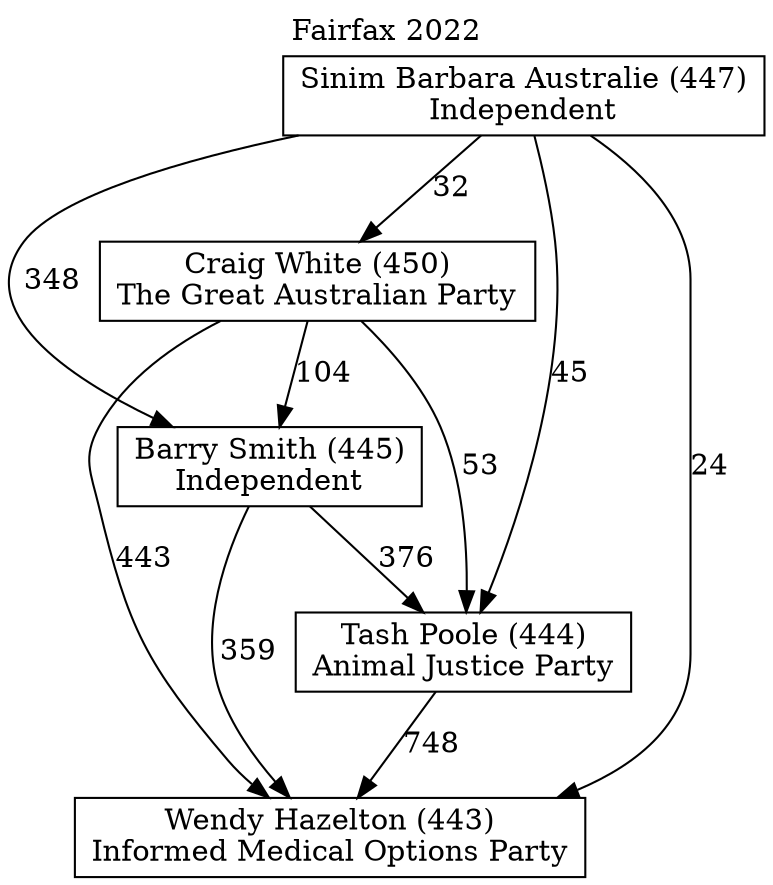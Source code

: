 // House preference flow
digraph "Wendy Hazelton (443)_Fairfax_2022" {
	graph [label="Fairfax 2022" labelloc=t mclimit=10]
	node [shape=box]
	"Tash Poole (444)" [label="Tash Poole (444)
Animal Justice Party"]
	"Sinim Barbara Australie (447)" [label="Sinim Barbara Australie (447)
Independent"]
	"Wendy Hazelton (443)" [label="Wendy Hazelton (443)
Informed Medical Options Party"]
	"Craig White (450)" [label="Craig White (450)
The Great Australian Party"]
	"Barry Smith (445)" [label="Barry Smith (445)
Independent"]
	"Craig White (450)" -> "Tash Poole (444)" [label=53]
	"Barry Smith (445)" -> "Tash Poole (444)" [label=376]
	"Craig White (450)" -> "Barry Smith (445)" [label=104]
	"Barry Smith (445)" -> "Wendy Hazelton (443)" [label=359]
	"Sinim Barbara Australie (447)" -> "Craig White (450)" [label=32]
	"Sinim Barbara Australie (447)" -> "Wendy Hazelton (443)" [label=24]
	"Craig White (450)" -> "Wendy Hazelton (443)" [label=443]
	"Sinim Barbara Australie (447)" -> "Barry Smith (445)" [label=348]
	"Sinim Barbara Australie (447)" -> "Tash Poole (444)" [label=45]
	"Tash Poole (444)" -> "Wendy Hazelton (443)" [label=748]
}

